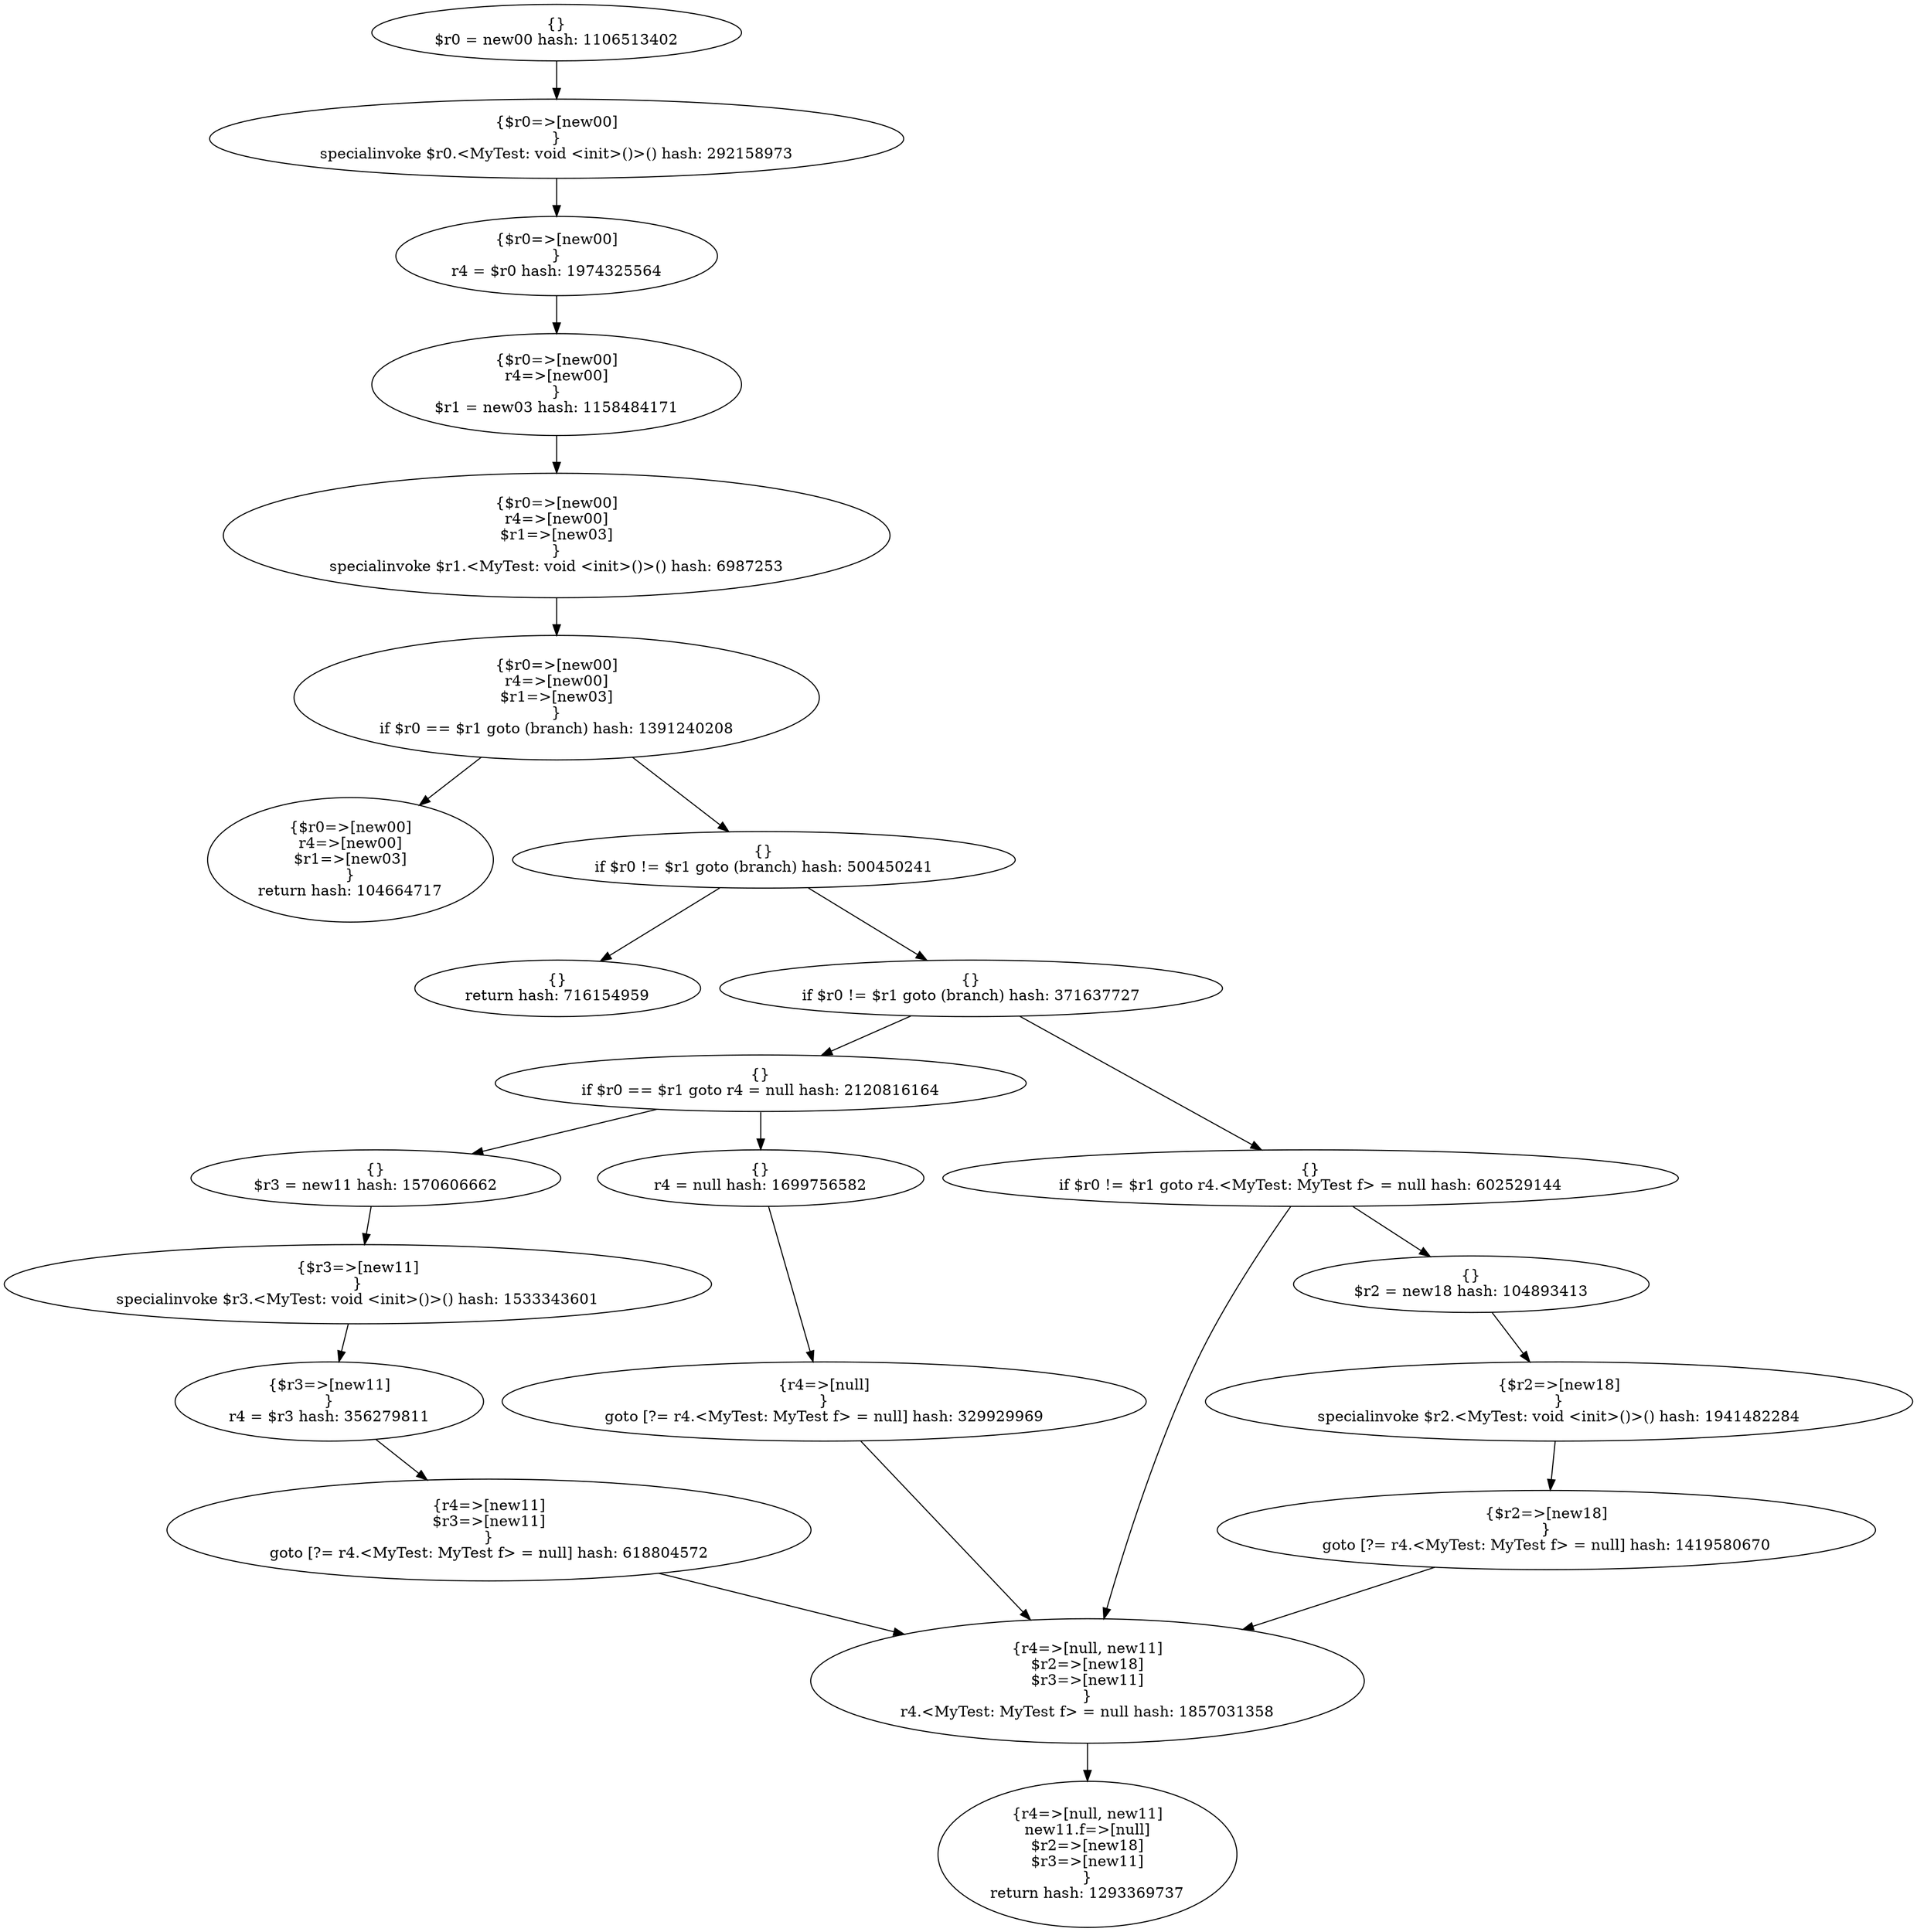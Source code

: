 digraph "./target2-mine/MyTest.conditional_check_multiple_if" {
    "{}
$r0 = new00 hash: 1106513402";
    "{$r0=>[new00]
}
specialinvoke $r0.<MyTest: void <init>()>() hash: 292158973";
    "{}
$r0 = new00 hash: 1106513402"->"{$r0=>[new00]
}
specialinvoke $r0.<MyTest: void <init>()>() hash: 292158973";
    "{$r0=>[new00]
}
r4 = $r0 hash: 1974325564";
    "{$r0=>[new00]
}
specialinvoke $r0.<MyTest: void <init>()>() hash: 292158973"->"{$r0=>[new00]
}
r4 = $r0 hash: 1974325564";
    "{$r0=>[new00]
r4=>[new00]
}
$r1 = new03 hash: 1158484171";
    "{$r0=>[new00]
}
r4 = $r0 hash: 1974325564"->"{$r0=>[new00]
r4=>[new00]
}
$r1 = new03 hash: 1158484171";
    "{$r0=>[new00]
r4=>[new00]
$r1=>[new03]
}
specialinvoke $r1.<MyTest: void <init>()>() hash: 6987253";
    "{$r0=>[new00]
r4=>[new00]
}
$r1 = new03 hash: 1158484171"->"{$r0=>[new00]
r4=>[new00]
$r1=>[new03]
}
specialinvoke $r1.<MyTest: void <init>()>() hash: 6987253";
    "{$r0=>[new00]
r4=>[new00]
$r1=>[new03]
}
if $r0 == $r1 goto (branch) hash: 1391240208";
    "{$r0=>[new00]
r4=>[new00]
$r1=>[new03]
}
specialinvoke $r1.<MyTest: void <init>()>() hash: 6987253"->"{$r0=>[new00]
r4=>[new00]
$r1=>[new03]
}
if $r0 == $r1 goto (branch) hash: 1391240208";
    "{$r0=>[new00]
r4=>[new00]
$r1=>[new03]
}
return hash: 104664717";
    "{$r0=>[new00]
r4=>[new00]
$r1=>[new03]
}
if $r0 == $r1 goto (branch) hash: 1391240208"->"{$r0=>[new00]
r4=>[new00]
$r1=>[new03]
}
return hash: 104664717";
    "{}
if $r0 != $r1 goto (branch) hash: 500450241";
    "{$r0=>[new00]
r4=>[new00]
$r1=>[new03]
}
if $r0 == $r1 goto (branch) hash: 1391240208"->"{}
if $r0 != $r1 goto (branch) hash: 500450241";
    "{}
return hash: 716154959";
    "{}
if $r0 != $r1 goto (branch) hash: 500450241"->"{}
return hash: 716154959";
    "{}
if $r0 != $r1 goto (branch) hash: 371637727";
    "{}
if $r0 != $r1 goto (branch) hash: 500450241"->"{}
if $r0 != $r1 goto (branch) hash: 371637727";
    "{}
if $r0 == $r1 goto r4 = null hash: 2120816164";
    "{}
if $r0 != $r1 goto (branch) hash: 371637727"->"{}
if $r0 == $r1 goto r4 = null hash: 2120816164";
    "{}
if $r0 != $r1 goto r4.<MyTest: MyTest f> = null hash: 602529144";
    "{}
if $r0 != $r1 goto (branch) hash: 371637727"->"{}
if $r0 != $r1 goto r4.<MyTest: MyTest f> = null hash: 602529144";
    "{}
$r3 = new11 hash: 1570606662";
    "{}
if $r0 == $r1 goto r4 = null hash: 2120816164"->"{}
$r3 = new11 hash: 1570606662";
    "{}
r4 = null hash: 1699756582";
    "{}
if $r0 == $r1 goto r4 = null hash: 2120816164"->"{}
r4 = null hash: 1699756582";
    "{$r3=>[new11]
}
specialinvoke $r3.<MyTest: void <init>()>() hash: 1533343601";
    "{}
$r3 = new11 hash: 1570606662"->"{$r3=>[new11]
}
specialinvoke $r3.<MyTest: void <init>()>() hash: 1533343601";
    "{$r3=>[new11]
}
r4 = $r3 hash: 356279811";
    "{$r3=>[new11]
}
specialinvoke $r3.<MyTest: void <init>()>() hash: 1533343601"->"{$r3=>[new11]
}
r4 = $r3 hash: 356279811";
    "{r4=>[new11]
$r3=>[new11]
}
goto [?= r4.<MyTest: MyTest f> = null] hash: 618804572";
    "{$r3=>[new11]
}
r4 = $r3 hash: 356279811"->"{r4=>[new11]
$r3=>[new11]
}
goto [?= r4.<MyTest: MyTest f> = null] hash: 618804572";
    "{r4=>[null, new11]
$r2=>[new18]
$r3=>[new11]
}
r4.<MyTest: MyTest f> = null hash: 1857031358";
    "{r4=>[new11]
$r3=>[new11]
}
goto [?= r4.<MyTest: MyTest f> = null] hash: 618804572"->"{r4=>[null, new11]
$r2=>[new18]
$r3=>[new11]
}
r4.<MyTest: MyTest f> = null hash: 1857031358";
    "{r4=>[null]
}
goto [?= r4.<MyTest: MyTest f> = null] hash: 329929969";
    "{}
r4 = null hash: 1699756582"->"{r4=>[null]
}
goto [?= r4.<MyTest: MyTest f> = null] hash: 329929969";
    "{r4=>[null]
}
goto [?= r4.<MyTest: MyTest f> = null] hash: 329929969"->"{r4=>[null, new11]
$r2=>[new18]
$r3=>[new11]
}
r4.<MyTest: MyTest f> = null hash: 1857031358";
    "{}
$r2 = new18 hash: 104893413";
    "{}
if $r0 != $r1 goto r4.<MyTest: MyTest f> = null hash: 602529144"->"{}
$r2 = new18 hash: 104893413";
    "{}
if $r0 != $r1 goto r4.<MyTest: MyTest f> = null hash: 602529144"->"{r4=>[null, new11]
$r2=>[new18]
$r3=>[new11]
}
r4.<MyTest: MyTest f> = null hash: 1857031358";
    "{$r2=>[new18]
}
specialinvoke $r2.<MyTest: void <init>()>() hash: 1941482284";
    "{}
$r2 = new18 hash: 104893413"->"{$r2=>[new18]
}
specialinvoke $r2.<MyTest: void <init>()>() hash: 1941482284";
    "{$r2=>[new18]
}
goto [?= r4.<MyTest: MyTest f> = null] hash: 1419580670";
    "{$r2=>[new18]
}
specialinvoke $r2.<MyTest: void <init>()>() hash: 1941482284"->"{$r2=>[new18]
}
goto [?= r4.<MyTest: MyTest f> = null] hash: 1419580670";
    "{$r2=>[new18]
}
goto [?= r4.<MyTest: MyTest f> = null] hash: 1419580670"->"{r4=>[null, new11]
$r2=>[new18]
$r3=>[new11]
}
r4.<MyTest: MyTest f> = null hash: 1857031358";
    "{r4=>[null, new11]
new11.f=>[null]
$r2=>[new18]
$r3=>[new11]
}
return hash: 1293369737";
    "{r4=>[null, new11]
$r2=>[new18]
$r3=>[new11]
}
r4.<MyTest: MyTest f> = null hash: 1857031358"->"{r4=>[null, new11]
new11.f=>[null]
$r2=>[new18]
$r3=>[new11]
}
return hash: 1293369737";
}

